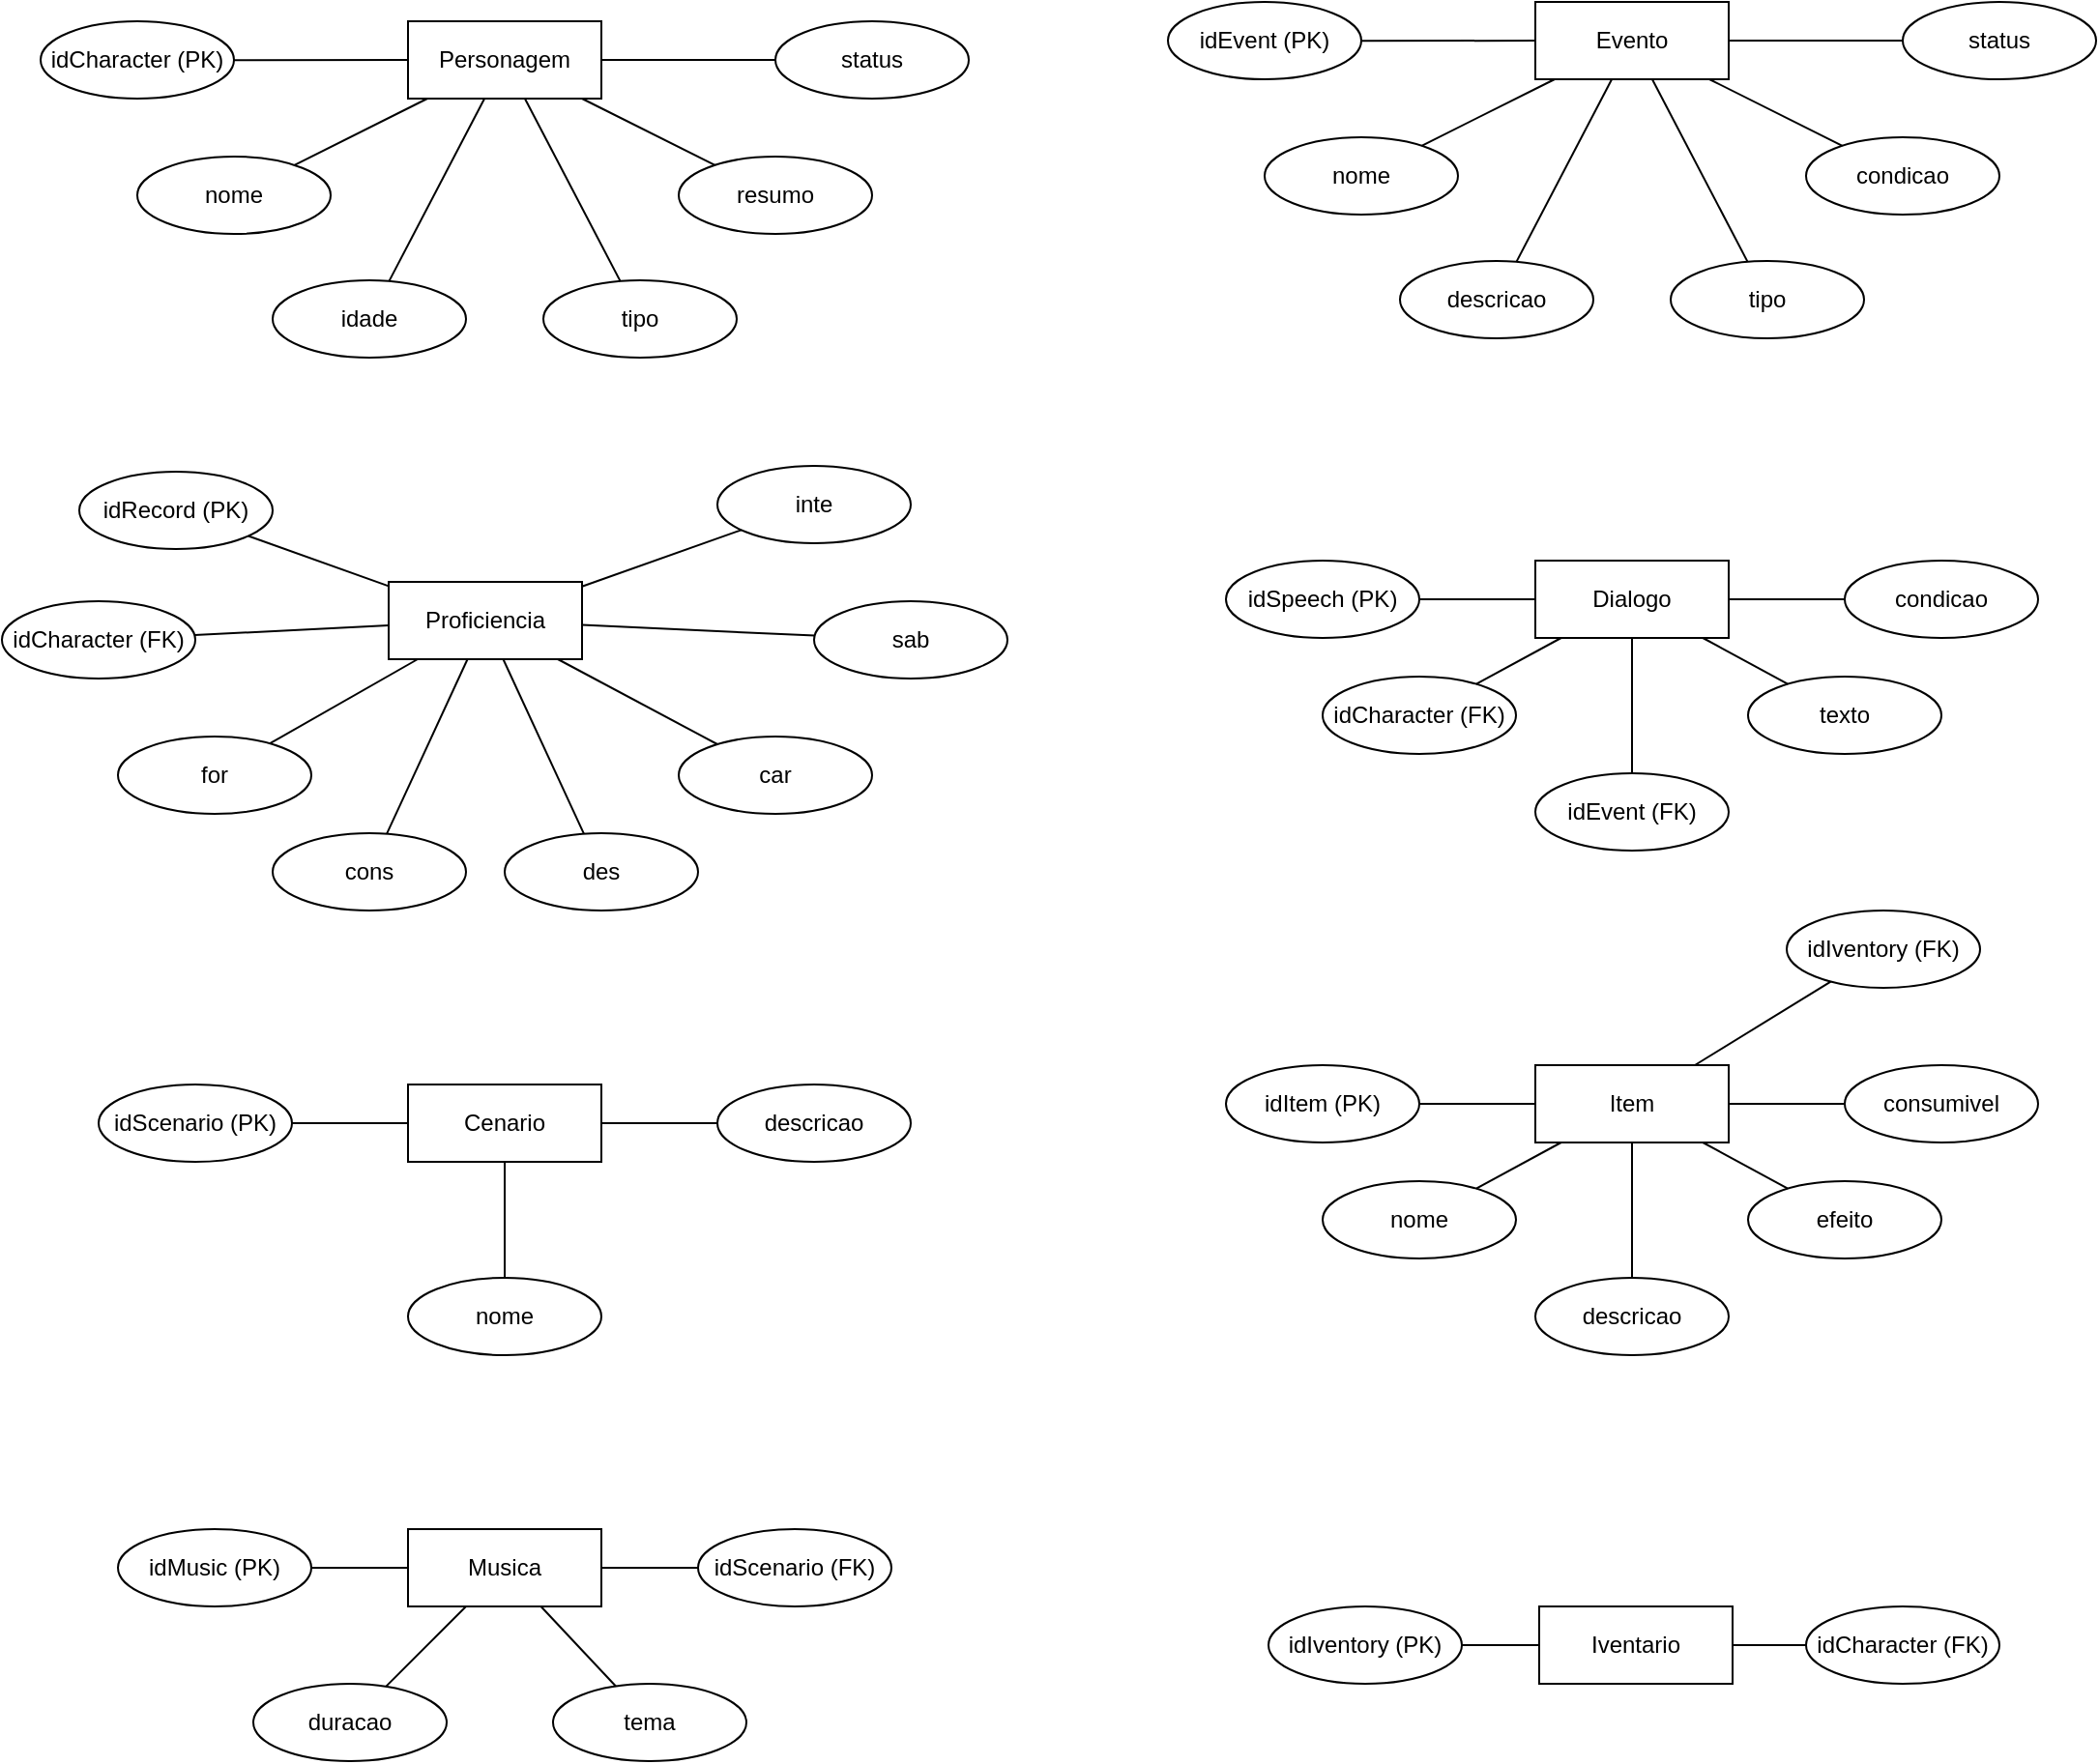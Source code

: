 <mxfile version="22.0.3" type="device">
  <diagram name="Página-1" id="5NMcBoD9xluHxUGKGJME">
    <mxGraphModel dx="1556" dy="1544" grid="1" gridSize="10" guides="1" tooltips="1" connect="1" arrows="1" fold="1" page="1" pageScale="1" pageWidth="583" pageHeight="827" math="0" shadow="0">
      <root>
        <mxCell id="0" />
        <mxCell id="1" parent="0" />
        <mxCell id="fhPOaMHas8F5NW810UET-1" value="Personagem" style="whiteSpace=wrap;html=1;align=center;" vertex="1" parent="1">
          <mxGeometry x="242" y="60" width="100" height="40" as="geometry" />
        </mxCell>
        <mxCell id="fhPOaMHas8F5NW810UET-3" value="idCharacter (PK)" style="ellipse;whiteSpace=wrap;html=1;align=center;" vertex="1" parent="1">
          <mxGeometry x="52" y="60" width="100" height="40" as="geometry" />
        </mxCell>
        <mxCell id="fhPOaMHas8F5NW810UET-4" value="tipo" style="ellipse;whiteSpace=wrap;html=1;align=center;" vertex="1" parent="1">
          <mxGeometry x="312" y="194" width="100" height="40" as="geometry" />
        </mxCell>
        <mxCell id="fhPOaMHas8F5NW810UET-5" value="nome" style="ellipse;whiteSpace=wrap;html=1;align=center;" vertex="1" parent="1">
          <mxGeometry x="102" y="130" width="100" height="40" as="geometry" />
        </mxCell>
        <mxCell id="fhPOaMHas8F5NW810UET-6" value="idade" style="ellipse;whiteSpace=wrap;html=1;align=center;" vertex="1" parent="1">
          <mxGeometry x="172" y="194" width="100" height="40" as="geometry" />
        </mxCell>
        <mxCell id="fhPOaMHas8F5NW810UET-7" value="resumo" style="ellipse;whiteSpace=wrap;html=1;align=center;" vertex="1" parent="1">
          <mxGeometry x="382" y="130" width="100" height="40" as="geometry" />
        </mxCell>
        <mxCell id="fhPOaMHas8F5NW810UET-8" value="status" style="ellipse;whiteSpace=wrap;html=1;align=center;" vertex="1" parent="1">
          <mxGeometry x="432" y="60" width="100" height="40" as="geometry" />
        </mxCell>
        <mxCell id="fhPOaMHas8F5NW810UET-11" value="" style="endArrow=none;html=1;rounded=0;" edge="1" parent="1" source="fhPOaMHas8F5NW810UET-3" target="fhPOaMHas8F5NW810UET-1">
          <mxGeometry relative="1" as="geometry">
            <mxPoint x="202" y="200" as="sourcePoint" />
            <mxPoint x="362" y="200" as="targetPoint" />
          </mxGeometry>
        </mxCell>
        <mxCell id="fhPOaMHas8F5NW810UET-13" value="" style="endArrow=none;html=1;rounded=0;" edge="1" parent="1" source="fhPOaMHas8F5NW810UET-5" target="fhPOaMHas8F5NW810UET-1">
          <mxGeometry relative="1" as="geometry">
            <mxPoint x="162" y="90" as="sourcePoint" />
            <mxPoint x="252" y="90" as="targetPoint" />
          </mxGeometry>
        </mxCell>
        <mxCell id="fhPOaMHas8F5NW810UET-14" value="" style="endArrow=none;html=1;rounded=0;" edge="1" parent="1" source="fhPOaMHas8F5NW810UET-7" target="fhPOaMHas8F5NW810UET-1">
          <mxGeometry relative="1" as="geometry">
            <mxPoint x="172" y="100" as="sourcePoint" />
            <mxPoint x="262" y="100" as="targetPoint" />
          </mxGeometry>
        </mxCell>
        <mxCell id="fhPOaMHas8F5NW810UET-15" value="" style="endArrow=none;html=1;rounded=0;" edge="1" parent="1" source="fhPOaMHas8F5NW810UET-6" target="fhPOaMHas8F5NW810UET-1">
          <mxGeometry relative="1" as="geometry">
            <mxPoint x="182" y="110" as="sourcePoint" />
            <mxPoint x="272" y="110" as="targetPoint" />
          </mxGeometry>
        </mxCell>
        <mxCell id="fhPOaMHas8F5NW810UET-16" value="" style="endArrow=none;html=1;rounded=0;" edge="1" parent="1" source="fhPOaMHas8F5NW810UET-4" target="fhPOaMHas8F5NW810UET-1">
          <mxGeometry relative="1" as="geometry">
            <mxPoint x="192" y="120" as="sourcePoint" />
            <mxPoint x="282" y="120" as="targetPoint" />
          </mxGeometry>
        </mxCell>
        <mxCell id="fhPOaMHas8F5NW810UET-17" value="" style="endArrow=none;html=1;rounded=0;" edge="1" parent="1" source="fhPOaMHas8F5NW810UET-8" target="fhPOaMHas8F5NW810UET-1">
          <mxGeometry relative="1" as="geometry">
            <mxPoint x="202" y="130" as="sourcePoint" />
            <mxPoint x="292" y="130" as="targetPoint" />
          </mxGeometry>
        </mxCell>
        <mxCell id="fhPOaMHas8F5NW810UET-18" value="Proficiencia" style="whiteSpace=wrap;html=1;align=center;" vertex="1" parent="1">
          <mxGeometry x="232" y="350" width="100" height="40" as="geometry" />
        </mxCell>
        <mxCell id="fhPOaMHas8F5NW810UET-19" value="Cenario" style="whiteSpace=wrap;html=1;align=center;" vertex="1" parent="1">
          <mxGeometry x="242" y="610" width="100" height="40" as="geometry" />
        </mxCell>
        <mxCell id="fhPOaMHas8F5NW810UET-20" value="Musica" style="whiteSpace=wrap;html=1;align=center;" vertex="1" parent="1">
          <mxGeometry x="242" y="840" width="100" height="40" as="geometry" />
        </mxCell>
        <mxCell id="fhPOaMHas8F5NW810UET-21" value="Evento" style="whiteSpace=wrap;html=1;align=center;" vertex="1" parent="1">
          <mxGeometry x="825" y="50" width="100" height="40" as="geometry" />
        </mxCell>
        <mxCell id="fhPOaMHas8F5NW810UET-22" value="Dialogo" style="whiteSpace=wrap;html=1;align=center;" vertex="1" parent="1">
          <mxGeometry x="825" y="339" width="100" height="40" as="geometry" />
        </mxCell>
        <mxCell id="fhPOaMHas8F5NW810UET-23" value="Iventario" style="whiteSpace=wrap;html=1;align=center;" vertex="1" parent="1">
          <mxGeometry x="827" y="880" width="100" height="40" as="geometry" />
        </mxCell>
        <mxCell id="fhPOaMHas8F5NW810UET-24" value="Item" style="whiteSpace=wrap;html=1;align=center;" vertex="1" parent="1">
          <mxGeometry x="825" y="600" width="100" height="40" as="geometry" />
        </mxCell>
        <mxCell id="fhPOaMHas8F5NW810UET-25" value="idRecord (PK)" style="ellipse;whiteSpace=wrap;html=1;align=center;" vertex="1" parent="1">
          <mxGeometry x="72" y="293" width="100" height="40" as="geometry" />
        </mxCell>
        <mxCell id="fhPOaMHas8F5NW810UET-26" value="idCharacter (FK)" style="ellipse;whiteSpace=wrap;html=1;align=center;" vertex="1" parent="1">
          <mxGeometry x="32" y="360" width="100" height="40" as="geometry" />
        </mxCell>
        <mxCell id="fhPOaMHas8F5NW810UET-27" value="for" style="ellipse;whiteSpace=wrap;html=1;align=center;" vertex="1" parent="1">
          <mxGeometry x="92" y="430" width="100" height="40" as="geometry" />
        </mxCell>
        <mxCell id="fhPOaMHas8F5NW810UET-28" value="cons" style="ellipse;whiteSpace=wrap;html=1;align=center;" vertex="1" parent="1">
          <mxGeometry x="172" y="480" width="100" height="40" as="geometry" />
        </mxCell>
        <mxCell id="fhPOaMHas8F5NW810UET-29" value="inte" style="ellipse;whiteSpace=wrap;html=1;align=center;" vertex="1" parent="1">
          <mxGeometry x="402" y="290" width="100" height="40" as="geometry" />
        </mxCell>
        <mxCell id="fhPOaMHas8F5NW810UET-30" value="sab" style="ellipse;whiteSpace=wrap;html=1;align=center;" vertex="1" parent="1">
          <mxGeometry x="452" y="360" width="100" height="40" as="geometry" />
        </mxCell>
        <mxCell id="fhPOaMHas8F5NW810UET-31" value="car" style="ellipse;whiteSpace=wrap;html=1;align=center;" vertex="1" parent="1">
          <mxGeometry x="382" y="430" width="100" height="40" as="geometry" />
        </mxCell>
        <mxCell id="fhPOaMHas8F5NW810UET-32" value="des" style="ellipse;whiteSpace=wrap;html=1;align=center;" vertex="1" parent="1">
          <mxGeometry x="292" y="480" width="100" height="40" as="geometry" />
        </mxCell>
        <mxCell id="fhPOaMHas8F5NW810UET-33" value="" style="endArrow=none;html=1;rounded=0;" edge="1" parent="1" source="fhPOaMHas8F5NW810UET-25" target="fhPOaMHas8F5NW810UET-18">
          <mxGeometry relative="1" as="geometry">
            <mxPoint x="232" y="174" as="sourcePoint" />
            <mxPoint x="282" y="80" as="targetPoint" />
          </mxGeometry>
        </mxCell>
        <mxCell id="fhPOaMHas8F5NW810UET-34" value="" style="endArrow=none;html=1;rounded=0;" edge="1" parent="1" source="fhPOaMHas8F5NW810UET-27" target="fhPOaMHas8F5NW810UET-18">
          <mxGeometry relative="1" as="geometry">
            <mxPoint x="170" y="336" as="sourcePoint" />
            <mxPoint x="242" y="362" as="targetPoint" />
          </mxGeometry>
        </mxCell>
        <mxCell id="fhPOaMHas8F5NW810UET-35" value="" style="endArrow=none;html=1;rounded=0;" edge="1" parent="1" source="fhPOaMHas8F5NW810UET-28" target="fhPOaMHas8F5NW810UET-18">
          <mxGeometry relative="1" as="geometry">
            <mxPoint x="180" y="346" as="sourcePoint" />
            <mxPoint x="252" y="372" as="targetPoint" />
          </mxGeometry>
        </mxCell>
        <mxCell id="fhPOaMHas8F5NW810UET-36" value="" style="endArrow=none;html=1;rounded=0;" edge="1" parent="1" source="fhPOaMHas8F5NW810UET-32" target="fhPOaMHas8F5NW810UET-18">
          <mxGeometry relative="1" as="geometry">
            <mxPoint x="190" y="356" as="sourcePoint" />
            <mxPoint x="262" y="382" as="targetPoint" />
          </mxGeometry>
        </mxCell>
        <mxCell id="fhPOaMHas8F5NW810UET-37" value="" style="endArrow=none;html=1;rounded=0;" edge="1" parent="1" source="fhPOaMHas8F5NW810UET-31" target="fhPOaMHas8F5NW810UET-18">
          <mxGeometry relative="1" as="geometry">
            <mxPoint x="200" y="366" as="sourcePoint" />
            <mxPoint x="272" y="392" as="targetPoint" />
          </mxGeometry>
        </mxCell>
        <mxCell id="fhPOaMHas8F5NW810UET-38" value="" style="endArrow=none;html=1;rounded=0;" edge="1" parent="1" source="fhPOaMHas8F5NW810UET-30" target="fhPOaMHas8F5NW810UET-18">
          <mxGeometry relative="1" as="geometry">
            <mxPoint x="210" y="376" as="sourcePoint" />
            <mxPoint x="282" y="402" as="targetPoint" />
          </mxGeometry>
        </mxCell>
        <mxCell id="fhPOaMHas8F5NW810UET-39" value="" style="endArrow=none;html=1;rounded=0;" edge="1" parent="1" source="fhPOaMHas8F5NW810UET-29" target="fhPOaMHas8F5NW810UET-18">
          <mxGeometry relative="1" as="geometry">
            <mxPoint x="220" y="386" as="sourcePoint" />
            <mxPoint x="292" y="412" as="targetPoint" />
          </mxGeometry>
        </mxCell>
        <mxCell id="fhPOaMHas8F5NW810UET-40" value="" style="endArrow=none;html=1;rounded=0;" edge="1" parent="1" source="fhPOaMHas8F5NW810UET-26" target="fhPOaMHas8F5NW810UET-18">
          <mxGeometry relative="1" as="geometry">
            <mxPoint x="230" y="396" as="sourcePoint" />
            <mxPoint x="302" y="422" as="targetPoint" />
          </mxGeometry>
        </mxCell>
        <mxCell id="fhPOaMHas8F5NW810UET-41" value="idScenario (PK)" style="ellipse;whiteSpace=wrap;html=1;align=center;" vertex="1" parent="1">
          <mxGeometry x="82" y="610" width="100" height="40" as="geometry" />
        </mxCell>
        <mxCell id="fhPOaMHas8F5NW810UET-42" value="descricao" style="ellipse;whiteSpace=wrap;html=1;align=center;" vertex="1" parent="1">
          <mxGeometry x="402" y="610" width="100" height="40" as="geometry" />
        </mxCell>
        <mxCell id="fhPOaMHas8F5NW810UET-43" value="nome" style="ellipse;whiteSpace=wrap;html=1;align=center;" vertex="1" parent="1">
          <mxGeometry x="242" y="710" width="100" height="40" as="geometry" />
        </mxCell>
        <mxCell id="fhPOaMHas8F5NW810UET-44" value="" style="endArrow=none;html=1;rounded=0;" edge="1" parent="1" source="fhPOaMHas8F5NW810UET-41" target="fhPOaMHas8F5NW810UET-19">
          <mxGeometry relative="1" as="geometry">
            <mxPoint x="251" y="470" as="sourcePoint" />
            <mxPoint x="293" y="380" as="targetPoint" />
          </mxGeometry>
        </mxCell>
        <mxCell id="fhPOaMHas8F5NW810UET-45" value="" style="endArrow=none;html=1;rounded=0;" edge="1" parent="1" source="fhPOaMHas8F5NW810UET-43" target="fhPOaMHas8F5NW810UET-19">
          <mxGeometry relative="1" as="geometry">
            <mxPoint x="261" y="480" as="sourcePoint" />
            <mxPoint x="303" y="390" as="targetPoint" />
          </mxGeometry>
        </mxCell>
        <mxCell id="fhPOaMHas8F5NW810UET-46" value="" style="endArrow=none;html=1;rounded=0;" edge="1" parent="1" source="fhPOaMHas8F5NW810UET-42" target="fhPOaMHas8F5NW810UET-19">
          <mxGeometry relative="1" as="geometry">
            <mxPoint x="271" y="490" as="sourcePoint" />
            <mxPoint x="313" y="400" as="targetPoint" />
          </mxGeometry>
        </mxCell>
        <mxCell id="fhPOaMHas8F5NW810UET-47" value="duracao" style="ellipse;whiteSpace=wrap;html=1;align=center;" vertex="1" parent="1">
          <mxGeometry x="162" y="920" width="100" height="40" as="geometry" />
        </mxCell>
        <mxCell id="fhPOaMHas8F5NW810UET-48" value="tema" style="ellipse;whiteSpace=wrap;html=1;align=center;" vertex="1" parent="1">
          <mxGeometry x="317" y="920" width="100" height="40" as="geometry" />
        </mxCell>
        <mxCell id="fhPOaMHas8F5NW810UET-49" value="idScenario (FK)" style="ellipse;whiteSpace=wrap;html=1;align=center;" vertex="1" parent="1">
          <mxGeometry x="392" y="840" width="100" height="40" as="geometry" />
        </mxCell>
        <mxCell id="fhPOaMHas8F5NW810UET-50" value="idMusic (PK)" style="ellipse;whiteSpace=wrap;html=1;align=center;" vertex="1" parent="1">
          <mxGeometry x="92" y="840" width="100" height="40" as="geometry" />
        </mxCell>
        <mxCell id="fhPOaMHas8F5NW810UET-51" value="" style="endArrow=none;html=1;rounded=0;" edge="1" parent="1" source="fhPOaMHas8F5NW810UET-20" target="fhPOaMHas8F5NW810UET-50">
          <mxGeometry relative="1" as="geometry">
            <mxPoint x="282" y="1010" as="sourcePoint" />
            <mxPoint x="192" y="1010" as="targetPoint" />
          </mxGeometry>
        </mxCell>
        <mxCell id="fhPOaMHas8F5NW810UET-52" value="" style="endArrow=none;html=1;rounded=0;" edge="1" parent="1" source="fhPOaMHas8F5NW810UET-20" target="fhPOaMHas8F5NW810UET-47">
          <mxGeometry relative="1" as="geometry">
            <mxPoint x="292" y="1020" as="sourcePoint" />
            <mxPoint x="202" y="1020" as="targetPoint" />
          </mxGeometry>
        </mxCell>
        <mxCell id="fhPOaMHas8F5NW810UET-53" value="" style="endArrow=none;html=1;rounded=0;" edge="1" parent="1" source="fhPOaMHas8F5NW810UET-20" target="fhPOaMHas8F5NW810UET-48">
          <mxGeometry relative="1" as="geometry">
            <mxPoint x="302" y="1030" as="sourcePoint" />
            <mxPoint x="212" y="1030" as="targetPoint" />
          </mxGeometry>
        </mxCell>
        <mxCell id="fhPOaMHas8F5NW810UET-54" value="" style="endArrow=none;html=1;rounded=0;" edge="1" parent="1" source="fhPOaMHas8F5NW810UET-20" target="fhPOaMHas8F5NW810UET-49">
          <mxGeometry relative="1" as="geometry">
            <mxPoint x="312" y="1040" as="sourcePoint" />
            <mxPoint x="222" y="1040" as="targetPoint" />
          </mxGeometry>
        </mxCell>
        <mxCell id="fhPOaMHas8F5NW810UET-55" value="idEvent (PK)" style="ellipse;whiteSpace=wrap;html=1;align=center;" vertex="1" parent="1">
          <mxGeometry x="635" y="50" width="100" height="40" as="geometry" />
        </mxCell>
        <mxCell id="fhPOaMHas8F5NW810UET-56" value="tipo" style="ellipse;whiteSpace=wrap;html=1;align=center;" vertex="1" parent="1">
          <mxGeometry x="895" y="184" width="100" height="40" as="geometry" />
        </mxCell>
        <mxCell id="fhPOaMHas8F5NW810UET-57" value="nome" style="ellipse;whiteSpace=wrap;html=1;align=center;" vertex="1" parent="1">
          <mxGeometry x="685" y="120" width="100" height="40" as="geometry" />
        </mxCell>
        <mxCell id="fhPOaMHas8F5NW810UET-58" value="descricao" style="ellipse;whiteSpace=wrap;html=1;align=center;" vertex="1" parent="1">
          <mxGeometry x="755" y="184" width="100" height="40" as="geometry" />
        </mxCell>
        <mxCell id="fhPOaMHas8F5NW810UET-59" value="condicao" style="ellipse;whiteSpace=wrap;html=1;align=center;" vertex="1" parent="1">
          <mxGeometry x="965" y="120" width="100" height="40" as="geometry" />
        </mxCell>
        <mxCell id="fhPOaMHas8F5NW810UET-60" value="status" style="ellipse;whiteSpace=wrap;html=1;align=center;" vertex="1" parent="1">
          <mxGeometry x="1015" y="50" width="100" height="40" as="geometry" />
        </mxCell>
        <mxCell id="fhPOaMHas8F5NW810UET-61" value="" style="endArrow=none;html=1;rounded=0;" edge="1" parent="1" source="fhPOaMHas8F5NW810UET-55" target="fhPOaMHas8F5NW810UET-21">
          <mxGeometry relative="1" as="geometry">
            <mxPoint x="785" y="190" as="sourcePoint" />
            <mxPoint x="825" y="70" as="targetPoint" />
          </mxGeometry>
        </mxCell>
        <mxCell id="fhPOaMHas8F5NW810UET-62" value="" style="endArrow=none;html=1;rounded=0;" edge="1" parent="1" source="fhPOaMHas8F5NW810UET-57" target="fhPOaMHas8F5NW810UET-21">
          <mxGeometry relative="1" as="geometry">
            <mxPoint x="745" y="80" as="sourcePoint" />
            <mxPoint x="835" y="90" as="targetPoint" />
          </mxGeometry>
        </mxCell>
        <mxCell id="fhPOaMHas8F5NW810UET-63" value="" style="endArrow=none;html=1;rounded=0;" edge="1" parent="1" source="fhPOaMHas8F5NW810UET-59" target="fhPOaMHas8F5NW810UET-21">
          <mxGeometry relative="1" as="geometry">
            <mxPoint x="755" y="90" as="sourcePoint" />
            <mxPoint x="915" y="90" as="targetPoint" />
          </mxGeometry>
        </mxCell>
        <mxCell id="fhPOaMHas8F5NW810UET-64" value="" style="endArrow=none;html=1;rounded=0;" edge="1" parent="1" source="fhPOaMHas8F5NW810UET-58" target="fhPOaMHas8F5NW810UET-21">
          <mxGeometry relative="1" as="geometry">
            <mxPoint x="765" y="100" as="sourcePoint" />
            <mxPoint x="865" y="90" as="targetPoint" />
          </mxGeometry>
        </mxCell>
        <mxCell id="fhPOaMHas8F5NW810UET-65" value="" style="endArrow=none;html=1;rounded=0;" edge="1" parent="1" source="fhPOaMHas8F5NW810UET-56" target="fhPOaMHas8F5NW810UET-21">
          <mxGeometry relative="1" as="geometry">
            <mxPoint x="775" y="110" as="sourcePoint" />
            <mxPoint x="885" y="90" as="targetPoint" />
          </mxGeometry>
        </mxCell>
        <mxCell id="fhPOaMHas8F5NW810UET-66" value="" style="endArrow=none;html=1;rounded=0;" edge="1" parent="1" source="fhPOaMHas8F5NW810UET-60" target="fhPOaMHas8F5NW810UET-21">
          <mxGeometry relative="1" as="geometry">
            <mxPoint x="785" y="120" as="sourcePoint" />
            <mxPoint x="925" y="70" as="targetPoint" />
          </mxGeometry>
        </mxCell>
        <mxCell id="fhPOaMHas8F5NW810UET-67" value="idEvent (FK)" style="ellipse;whiteSpace=wrap;html=1;align=center;" vertex="1" parent="1">
          <mxGeometry x="825" y="449" width="100" height="40" as="geometry" />
        </mxCell>
        <mxCell id="fhPOaMHas8F5NW810UET-68" value="idSpeech (PK)" style="ellipse;whiteSpace=wrap;html=1;align=center;" vertex="1" parent="1">
          <mxGeometry x="665" y="339" width="100" height="40" as="geometry" />
        </mxCell>
        <mxCell id="fhPOaMHas8F5NW810UET-69" value="condicao" style="ellipse;whiteSpace=wrap;html=1;align=center;" vertex="1" parent="1">
          <mxGeometry x="985" y="339" width="100" height="40" as="geometry" />
        </mxCell>
        <mxCell id="fhPOaMHas8F5NW810UET-70" value="texto" style="ellipse;whiteSpace=wrap;html=1;align=center;" vertex="1" parent="1">
          <mxGeometry x="935" y="399" width="100" height="40" as="geometry" />
        </mxCell>
        <mxCell id="fhPOaMHas8F5NW810UET-71" value="idCharacter (FK)" style="ellipse;whiteSpace=wrap;html=1;align=center;" vertex="1" parent="1">
          <mxGeometry x="715" y="399" width="100" height="40" as="geometry" />
        </mxCell>
        <mxCell id="fhPOaMHas8F5NW810UET-72" value="" style="endArrow=none;html=1;rounded=0;" edge="1" parent="1" source="fhPOaMHas8F5NW810UET-68" target="fhPOaMHas8F5NW810UET-22">
          <mxGeometry relative="1" as="geometry">
            <mxPoint x="855" y="153" as="sourcePoint" />
            <mxPoint x="905" y="59" as="targetPoint" />
          </mxGeometry>
        </mxCell>
        <mxCell id="fhPOaMHas8F5NW810UET-73" value="" style="endArrow=none;html=1;rounded=0;" edge="1" parent="1" source="fhPOaMHas8F5NW810UET-71" target="fhPOaMHas8F5NW810UET-22">
          <mxGeometry relative="1" as="geometry">
            <mxPoint x="775" y="369" as="sourcePoint" />
            <mxPoint x="835" y="369" as="targetPoint" />
          </mxGeometry>
        </mxCell>
        <mxCell id="fhPOaMHas8F5NW810UET-74" value="" style="endArrow=none;html=1;rounded=0;" edge="1" parent="1" source="fhPOaMHas8F5NW810UET-67" target="fhPOaMHas8F5NW810UET-22">
          <mxGeometry relative="1" as="geometry">
            <mxPoint x="785" y="379" as="sourcePoint" />
            <mxPoint x="845" y="379" as="targetPoint" />
          </mxGeometry>
        </mxCell>
        <mxCell id="fhPOaMHas8F5NW810UET-75" value="" style="endArrow=none;html=1;rounded=0;" edge="1" parent="1" source="fhPOaMHas8F5NW810UET-70" target="fhPOaMHas8F5NW810UET-22">
          <mxGeometry relative="1" as="geometry">
            <mxPoint x="795" y="389" as="sourcePoint" />
            <mxPoint x="855" y="389" as="targetPoint" />
          </mxGeometry>
        </mxCell>
        <mxCell id="fhPOaMHas8F5NW810UET-76" value="" style="endArrow=none;html=1;rounded=0;" edge="1" parent="1" source="fhPOaMHas8F5NW810UET-69" target="fhPOaMHas8F5NW810UET-22">
          <mxGeometry relative="1" as="geometry">
            <mxPoint x="805" y="399" as="sourcePoint" />
            <mxPoint x="865" y="399" as="targetPoint" />
          </mxGeometry>
        </mxCell>
        <mxCell id="fhPOaMHas8F5NW810UET-78" value="descricao" style="ellipse;whiteSpace=wrap;html=1;align=center;" vertex="1" parent="1">
          <mxGeometry x="825" y="710" width="100" height="40" as="geometry" />
        </mxCell>
        <mxCell id="fhPOaMHas8F5NW810UET-79" value="idItem (PK)" style="ellipse;whiteSpace=wrap;html=1;align=center;" vertex="1" parent="1">
          <mxGeometry x="665" y="600" width="100" height="40" as="geometry" />
        </mxCell>
        <mxCell id="fhPOaMHas8F5NW810UET-80" value="consumivel" style="ellipse;whiteSpace=wrap;html=1;align=center;" vertex="1" parent="1">
          <mxGeometry x="985" y="600" width="100" height="40" as="geometry" />
        </mxCell>
        <mxCell id="fhPOaMHas8F5NW810UET-81" value="efeito" style="ellipse;whiteSpace=wrap;html=1;align=center;" vertex="1" parent="1">
          <mxGeometry x="935" y="660" width="100" height="40" as="geometry" />
        </mxCell>
        <mxCell id="fhPOaMHas8F5NW810UET-82" value="nome" style="ellipse;whiteSpace=wrap;html=1;align=center;" vertex="1" parent="1">
          <mxGeometry x="715" y="660" width="100" height="40" as="geometry" />
        </mxCell>
        <mxCell id="fhPOaMHas8F5NW810UET-83" value="" style="endArrow=none;html=1;rounded=0;" edge="1" parent="1" source="fhPOaMHas8F5NW810UET-79" target="fhPOaMHas8F5NW810UET-24">
          <mxGeometry relative="1" as="geometry">
            <mxPoint x="855" y="414" as="sourcePoint" />
            <mxPoint x="825" y="620" as="targetPoint" />
          </mxGeometry>
        </mxCell>
        <mxCell id="fhPOaMHas8F5NW810UET-84" value="" style="endArrow=none;html=1;rounded=0;" edge="1" parent="1" source="fhPOaMHas8F5NW810UET-82" target="fhPOaMHas8F5NW810UET-24">
          <mxGeometry relative="1" as="geometry">
            <mxPoint x="775" y="630" as="sourcePoint" />
            <mxPoint x="838" y="640" as="targetPoint" />
          </mxGeometry>
        </mxCell>
        <mxCell id="fhPOaMHas8F5NW810UET-85" value="" style="endArrow=none;html=1;rounded=0;" edge="1" parent="1" source="fhPOaMHas8F5NW810UET-78" target="fhPOaMHas8F5NW810UET-24">
          <mxGeometry relative="1" as="geometry">
            <mxPoint x="785" y="640" as="sourcePoint" />
            <mxPoint x="875" y="640" as="targetPoint" />
          </mxGeometry>
        </mxCell>
        <mxCell id="fhPOaMHas8F5NW810UET-86" value="" style="endArrow=none;html=1;rounded=0;" edge="1" parent="1" source="fhPOaMHas8F5NW810UET-81" target="fhPOaMHas8F5NW810UET-24">
          <mxGeometry relative="1" as="geometry">
            <mxPoint x="795" y="650" as="sourcePoint" />
            <mxPoint x="912" y="640" as="targetPoint" />
          </mxGeometry>
        </mxCell>
        <mxCell id="fhPOaMHas8F5NW810UET-87" value="" style="endArrow=none;html=1;rounded=0;" edge="1" parent="1" source="fhPOaMHas8F5NW810UET-80" target="fhPOaMHas8F5NW810UET-24">
          <mxGeometry relative="1" as="geometry">
            <mxPoint x="805" y="660" as="sourcePoint" />
            <mxPoint x="925" y="620" as="targetPoint" />
          </mxGeometry>
        </mxCell>
        <mxCell id="fhPOaMHas8F5NW810UET-88" value="idIventory (PK)" style="ellipse;whiteSpace=wrap;html=1;align=center;" vertex="1" parent="1">
          <mxGeometry x="687" y="880" width="100" height="40" as="geometry" />
        </mxCell>
        <mxCell id="fhPOaMHas8F5NW810UET-89" value="idCharacter (FK)" style="ellipse;whiteSpace=wrap;html=1;align=center;" vertex="1" parent="1">
          <mxGeometry x="965" y="880" width="100" height="40" as="geometry" />
        </mxCell>
        <mxCell id="fhPOaMHas8F5NW810UET-90" value="idIventory (FK)" style="ellipse;whiteSpace=wrap;html=1;align=center;" vertex="1" parent="1">
          <mxGeometry x="955" y="520" width="100" height="40" as="geometry" />
        </mxCell>
        <mxCell id="fhPOaMHas8F5NW810UET-91" value="" style="endArrow=none;html=1;rounded=0;" edge="1" parent="1" source="fhPOaMHas8F5NW810UET-90" target="fhPOaMHas8F5NW810UET-24">
          <mxGeometry relative="1" as="geometry">
            <mxPoint x="995" y="630" as="sourcePoint" />
            <mxPoint x="935" y="630" as="targetPoint" />
          </mxGeometry>
        </mxCell>
        <mxCell id="fhPOaMHas8F5NW810UET-92" value="" style="endArrow=none;html=1;rounded=0;" edge="1" parent="1" source="fhPOaMHas8F5NW810UET-23" target="fhPOaMHas8F5NW810UET-88">
          <mxGeometry relative="1" as="geometry">
            <mxPoint x="1007" y="410" as="sourcePoint" />
            <mxPoint x="947" y="410" as="targetPoint" />
          </mxGeometry>
        </mxCell>
        <mxCell id="fhPOaMHas8F5NW810UET-93" value="" style="endArrow=none;html=1;rounded=0;" edge="1" parent="1" source="fhPOaMHas8F5NW810UET-23" target="fhPOaMHas8F5NW810UET-89">
          <mxGeometry relative="1" as="geometry">
            <mxPoint x="1017" y="420" as="sourcePoint" />
            <mxPoint x="957" y="420" as="targetPoint" />
          </mxGeometry>
        </mxCell>
      </root>
    </mxGraphModel>
  </diagram>
</mxfile>
